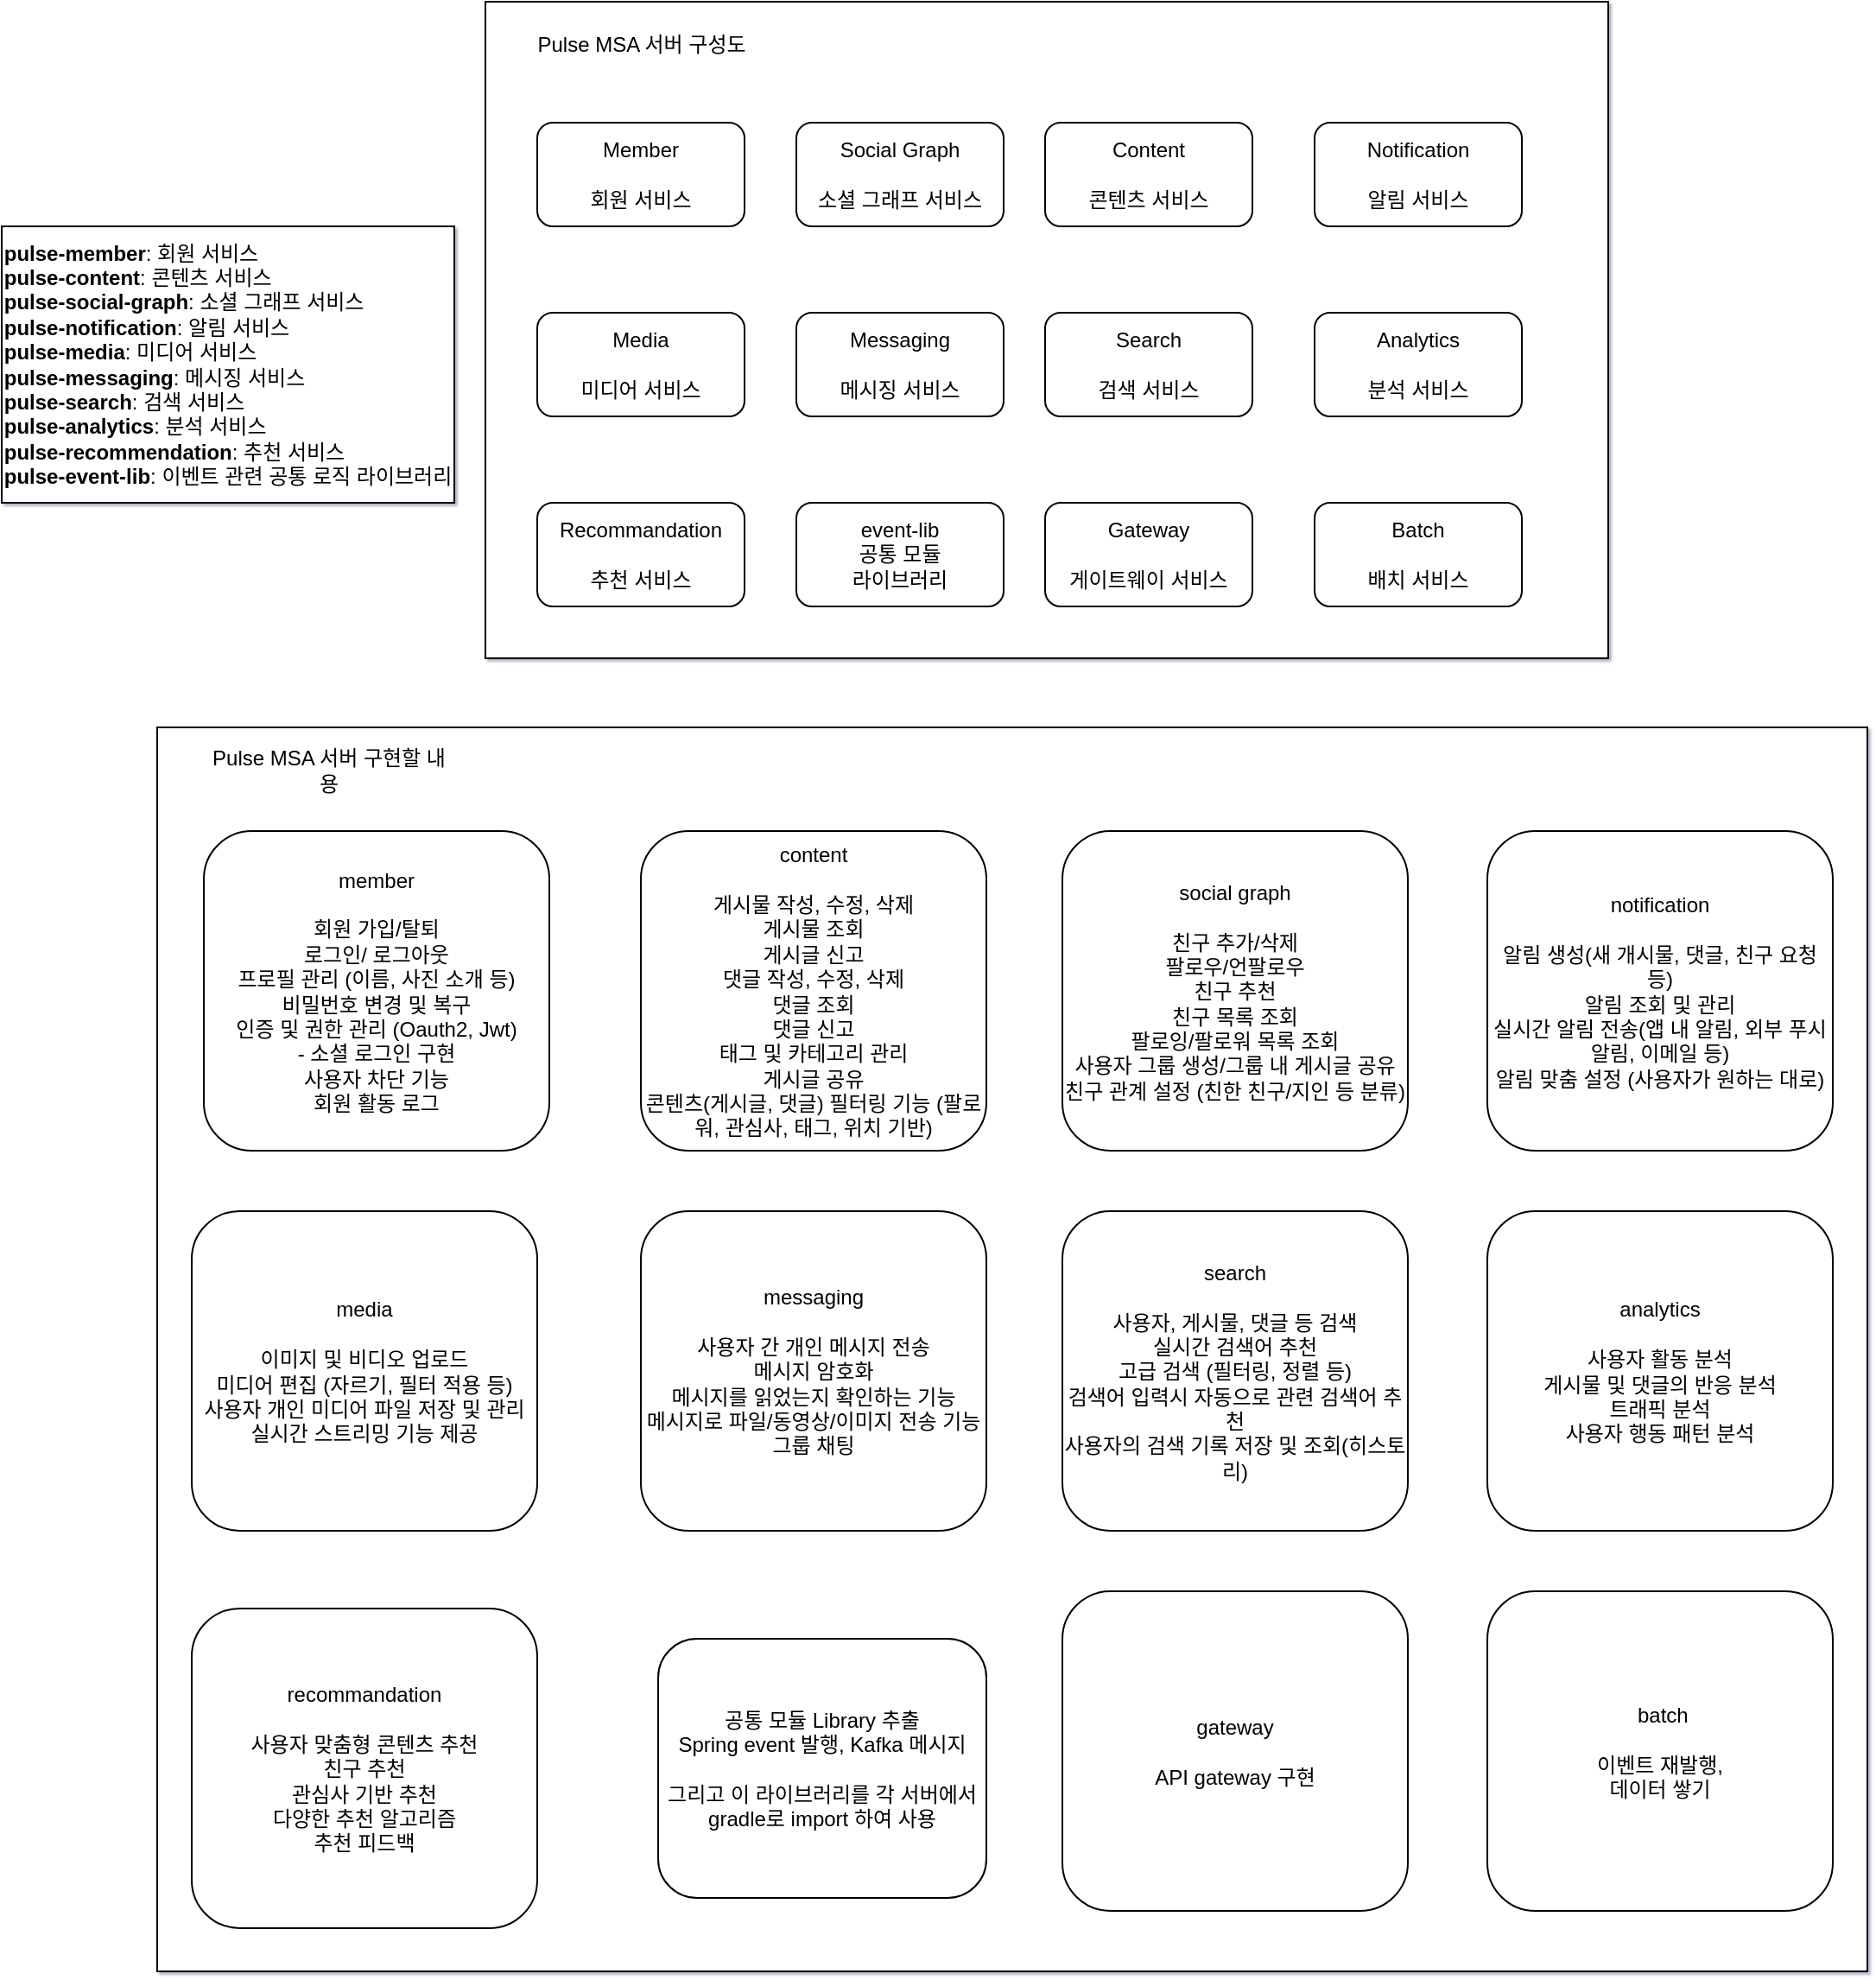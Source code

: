 <mxfile version="21.6.1" type="device">
  <diagram name="페이지-1" id="05k3A8qEgXLGpjVdd8z4">
    <mxGraphModel dx="2022" dy="712" grid="1" gridSize="10" guides="1" tooltips="1" connect="1" arrows="1" fold="1" page="1" pageScale="1" pageWidth="827" pageHeight="1169" math="0" shadow="1">
      <root>
        <mxCell id="0" />
        <mxCell id="1" parent="0" />
        <mxCell id="EDXE8RHx-zJdLqeyHTM2-24" value="" style="rounded=0;whiteSpace=wrap;html=1;" parent="1" vertex="1">
          <mxGeometry x="-540" y="510" width="990" height="720" as="geometry" />
        </mxCell>
        <mxCell id="EDXE8RHx-zJdLqeyHTM2-11" value="" style="rounded=0;whiteSpace=wrap;html=1;" parent="1" vertex="1">
          <mxGeometry x="-350" y="90" width="650" height="380" as="geometry" />
        </mxCell>
        <mxCell id="EDXE8RHx-zJdLqeyHTM2-1" value="Member&lt;br&gt;&lt;br&gt;회원 서비스" style="rounded=1;whiteSpace=wrap;html=1;" parent="1" vertex="1">
          <mxGeometry x="-320" y="160" width="120" height="60" as="geometry" />
        </mxCell>
        <mxCell id="EDXE8RHx-zJdLqeyHTM2-2" value="Social Graph&lt;br&gt;&lt;br&gt;소셜 그래프 서비스" style="rounded=1;whiteSpace=wrap;html=1;" parent="1" vertex="1">
          <mxGeometry x="-170" y="160" width="120" height="60" as="geometry" />
        </mxCell>
        <mxCell id="EDXE8RHx-zJdLqeyHTM2-3" value="Content&lt;br&gt;&lt;br&gt;콘텐츠 서비스" style="rounded=1;whiteSpace=wrap;html=1;" parent="1" vertex="1">
          <mxGeometry x="-26" y="160" width="120" height="60" as="geometry" />
        </mxCell>
        <mxCell id="EDXE8RHx-zJdLqeyHTM2-4" value="Notification&lt;br&gt;&lt;br&gt;알림 서비스" style="rounded=1;whiteSpace=wrap;html=1;" parent="1" vertex="1">
          <mxGeometry x="130" y="160" width="120" height="60" as="geometry" />
        </mxCell>
        <mxCell id="EDXE8RHx-zJdLqeyHTM2-5" value="Media&lt;br&gt;&lt;br&gt;미디어 서비스" style="rounded=1;whiteSpace=wrap;html=1;" parent="1" vertex="1">
          <mxGeometry x="-320" y="270" width="120" height="60" as="geometry" />
        </mxCell>
        <mxCell id="EDXE8RHx-zJdLqeyHTM2-6" value="Messaging&lt;br&gt;&lt;br&gt;메시징 서비스" style="rounded=1;whiteSpace=wrap;html=1;" parent="1" vertex="1">
          <mxGeometry x="-170" y="270" width="120" height="60" as="geometry" />
        </mxCell>
        <mxCell id="EDXE8RHx-zJdLqeyHTM2-7" value="Search&lt;br&gt;&lt;br&gt;검색 서비스" style="rounded=1;whiteSpace=wrap;html=1;" parent="1" vertex="1">
          <mxGeometry x="-26" y="270" width="120" height="60" as="geometry" />
        </mxCell>
        <mxCell id="EDXE8RHx-zJdLqeyHTM2-8" value="Analytics&lt;br&gt;&lt;br&gt;분석 서비스" style="rounded=1;whiteSpace=wrap;html=1;" parent="1" vertex="1">
          <mxGeometry x="130" y="270" width="120" height="60" as="geometry" />
        </mxCell>
        <mxCell id="EDXE8RHx-zJdLqeyHTM2-9" value="Recommandation&lt;br&gt;&lt;br&gt;추천 서비스" style="rounded=1;whiteSpace=wrap;html=1;" parent="1" vertex="1">
          <mxGeometry x="-320" y="380" width="120" height="60" as="geometry" />
        </mxCell>
        <mxCell id="EDXE8RHx-zJdLqeyHTM2-10" value="공통 모듈 Library 추출&lt;br&gt;Spring event 발행, Kafka 메시지&lt;br&gt;&lt;br&gt;그리고 이 라이브러리를 각 서버에서 gradle로 import 하여 사용" style="rounded=1;whiteSpace=wrap;html=1;" parent="1" vertex="1">
          <mxGeometry x="-250" y="1037.5" width="190" height="150" as="geometry" />
        </mxCell>
        <mxCell id="EDXE8RHx-zJdLqeyHTM2-12" value="member&lt;br&gt;&lt;br&gt;회원 가입/탈퇴&lt;br&gt;로그인/ 로그아웃&lt;br&gt;프로필 관리 (이름, 사진 소개 등)&lt;br&gt;비밀번호 변경 및 복구&lt;br&gt;인증 및 권한 관리 (Oauth2, Jwt)&lt;br&gt;- 소셜 로그인 구현&lt;br&gt;사용자 차단 기능&lt;br&gt;회원 활동 로그" style="rounded=1;whiteSpace=wrap;html=1;" parent="1" vertex="1">
          <mxGeometry x="-513" y="570" width="200" height="185" as="geometry" />
        </mxCell>
        <mxCell id="EDXE8RHx-zJdLqeyHTM2-13" value="content&lt;br&gt;&lt;br&gt;게시물 작성, 수정, 삭제&lt;br&gt;게시물 조회&lt;br&gt;게시글 신고&lt;br&gt;댓글 작성, 수정, 삭제&lt;br&gt;댓글 조회&lt;br&gt;댓글 신고&lt;br&gt;태그 및 카테고리 관리&lt;br&gt;게시글 공유&lt;br&gt;콘텐츠(게시글, 댓글) 필터링 기능 (팔로워, 관심사, 태그, 위치 기반)" style="rounded=1;whiteSpace=wrap;html=1;" parent="1" vertex="1">
          <mxGeometry x="-260" y="570" width="200" height="185" as="geometry" />
        </mxCell>
        <mxCell id="EDXE8RHx-zJdLqeyHTM2-14" value="social graph&lt;br&gt;&lt;br&gt;친구 추가/삭제&lt;br&gt;팔로우/언팔로우&lt;br&gt;친구 추천&lt;br&gt;친구 목록 조회&lt;br&gt;팔로잉/팔로워 목록 조회&lt;br&gt;사용자 그룹 생성/그룹 내 게시글 공유&lt;br&gt;친구 관계 설정 (친한 친구/지인 등 분류)" style="rounded=1;whiteSpace=wrap;html=1;" parent="1" vertex="1">
          <mxGeometry x="-16" y="570" width="200" height="185" as="geometry" />
        </mxCell>
        <mxCell id="EDXE8RHx-zJdLqeyHTM2-15" value="notification&lt;br&gt;&lt;br&gt;알림 생성(새 개시물, 댓글, 친구 요청 등)&lt;br&gt;알림 조회 및 관리&lt;br&gt;실시간 알림 전송(앱 내 알림, 외부 푸시 알림, 이메일 등)&lt;br&gt;알림 맞춤 설정 (사용자가 원하는 대로)" style="rounded=1;whiteSpace=wrap;html=1;" parent="1" vertex="1">
          <mxGeometry x="230" y="570" width="200" height="185" as="geometry" />
        </mxCell>
        <mxCell id="EDXE8RHx-zJdLqeyHTM2-16" value="media&lt;br&gt;&lt;br&gt;이미지 및 비디오 업로드&lt;br&gt;미디어 편집 (자르기, 필터 적용 등)&lt;br&gt;사용자 개인 미디어 파일 저장 및 관리&lt;br&gt;실시간 스트리밍 기능 제공" style="rounded=1;whiteSpace=wrap;html=1;" parent="1" vertex="1">
          <mxGeometry x="-520" y="790" width="200" height="185" as="geometry" />
        </mxCell>
        <mxCell id="EDXE8RHx-zJdLqeyHTM2-17" value="messaging&lt;br&gt;&lt;br&gt;사용자 간 개인 메시지 전송&lt;br&gt;메시지 암호화&lt;br&gt;메시지를 읽었는지 확인하는 기능&lt;br&gt;메시지로 파일/동영상/이미지 전송 기능&lt;br&gt;그룹 채팅" style="rounded=1;whiteSpace=wrap;html=1;" parent="1" vertex="1">
          <mxGeometry x="-260" y="790" width="200" height="185" as="geometry" />
        </mxCell>
        <mxCell id="EDXE8RHx-zJdLqeyHTM2-18" value="search&lt;br&gt;&lt;br&gt;사용자, 게시물, 댓글 등 검색&lt;br&gt;실시간 검색어 추천&lt;br&gt;고급 검색 (필터링, 정렬 등)&lt;br&gt;검색어 입력시 자동으로 관련 검색어 추천&lt;br&gt;사용자의 검색 기록 저장 및 조회(히스토리)" style="rounded=1;whiteSpace=wrap;html=1;" parent="1" vertex="1">
          <mxGeometry x="-16" y="790" width="200" height="185" as="geometry" />
        </mxCell>
        <mxCell id="EDXE8RHx-zJdLqeyHTM2-19" value="analytics&lt;br&gt;&lt;br&gt;사용자 활동 분석&lt;br&gt;게시물 및 댓글의 반응 분석&lt;br&gt;트래픽 분석&lt;br&gt;사용자 행동 패턴 분석&lt;br&gt;" style="rounded=1;whiteSpace=wrap;html=1;" parent="1" vertex="1">
          <mxGeometry x="230" y="790" width="200" height="185" as="geometry" />
        </mxCell>
        <mxCell id="EDXE8RHx-zJdLqeyHTM2-20" value="recommandation&lt;br&gt;&lt;br&gt;사용자 맞춤형 콘텐츠 추천&lt;br&gt;친구 추천&lt;br&gt;관심사 기반 추천&lt;br&gt;다양한 추천 알고리즘&lt;br style=&quot;border-color: var(--border-color);&quot;&gt;추천 피드백" style="rounded=1;whiteSpace=wrap;html=1;" parent="1" vertex="1">
          <mxGeometry x="-520" y="1020" width="200" height="185" as="geometry" />
        </mxCell>
        <mxCell id="EDXE8RHx-zJdLqeyHTM2-22" value="event-lib&lt;br&gt;공통 모듈&lt;br&gt;라이브러리" style="rounded=1;whiteSpace=wrap;html=1;" parent="1" vertex="1">
          <mxGeometry x="-170" y="380" width="120" height="60" as="geometry" />
        </mxCell>
        <mxCell id="EDXE8RHx-zJdLqeyHTM2-23" value="Pulse MSA 서버 구성도" style="text;html=1;strokeColor=none;fillColor=none;align=center;verticalAlign=middle;whiteSpace=wrap;rounded=0;" parent="1" vertex="1">
          <mxGeometry x="-332.5" y="100" width="145" height="30" as="geometry" />
        </mxCell>
        <mxCell id="EDXE8RHx-zJdLqeyHTM2-25" value="Pulse MSA 서버 구현할 내용" style="text;html=1;strokeColor=none;fillColor=none;align=center;verticalAlign=middle;whiteSpace=wrap;rounded=0;" parent="1" vertex="1">
          <mxGeometry x="-513" y="520" width="145" height="30" as="geometry" />
        </mxCell>
        <mxCell id="EDXE8RHx-zJdLqeyHTM2-26" value="&lt;div style=&quot;text-align: left;&quot;&gt;&lt;strong style=&quot;background-color: initial;&quot;&gt;pulse-member&lt;/strong&gt;&lt;span style=&quot;background-color: initial;&quot;&gt;: 회원 서비스&lt;/span&gt;&lt;/div&gt;&lt;strong style=&quot;background-color: initial;&quot;&gt;&lt;div style=&quot;text-align: left;&quot;&gt;&lt;strong style=&quot;background-color: initial;&quot;&gt;pulse-content&lt;/strong&gt;&lt;span style=&quot;background-color: initial; font-weight: normal;&quot;&gt;: 콘텐츠 서비스&lt;/span&gt;&lt;/div&gt;&lt;/strong&gt;&lt;strong style=&quot;background-color: initial;&quot;&gt;&lt;div style=&quot;text-align: left;&quot;&gt;&lt;strong style=&quot;background-color: initial;&quot;&gt;pulse-social-graph&lt;/strong&gt;&lt;span style=&quot;background-color: initial; font-weight: normal;&quot;&gt;: 소셜 그래프 서비스&lt;/span&gt;&lt;/div&gt;&lt;/strong&gt;&lt;strong style=&quot;background-color: initial;&quot;&gt;&lt;div style=&quot;text-align: left;&quot;&gt;&lt;strong style=&quot;background-color: initial;&quot;&gt;pulse-notification&lt;/strong&gt;&lt;span style=&quot;background-color: initial; font-weight: normal;&quot;&gt;: 알림 서비스&lt;/span&gt;&lt;/div&gt;&lt;/strong&gt;&lt;strong style=&quot;background-color: initial;&quot;&gt;&lt;div style=&quot;text-align: left;&quot;&gt;&lt;strong style=&quot;background-color: initial;&quot;&gt;pulse-media&lt;/strong&gt;&lt;span style=&quot;background-color: initial; font-weight: normal;&quot;&gt;: 미디어 서비스&lt;/span&gt;&lt;/div&gt;&lt;/strong&gt;&lt;strong style=&quot;background-color: initial;&quot;&gt;&lt;div style=&quot;text-align: left;&quot;&gt;&lt;strong style=&quot;background-color: initial;&quot;&gt;pulse-messaging&lt;/strong&gt;&lt;span style=&quot;background-color: initial; font-weight: normal;&quot;&gt;: 메시징 서비스&lt;/span&gt;&lt;/div&gt;&lt;/strong&gt;&lt;strong style=&quot;background-color: initial;&quot;&gt;&lt;div style=&quot;text-align: left;&quot;&gt;&lt;strong style=&quot;background-color: initial;&quot;&gt;pulse-search&lt;/strong&gt;&lt;span style=&quot;background-color: initial; font-weight: normal;&quot;&gt;: 검색 서비스&lt;/span&gt;&lt;/div&gt;&lt;/strong&gt;&lt;strong style=&quot;background-color: initial;&quot;&gt;&lt;div style=&quot;text-align: left;&quot;&gt;&lt;strong style=&quot;background-color: initial;&quot;&gt;pulse-analytics&lt;/strong&gt;&lt;span style=&quot;background-color: initial; font-weight: normal;&quot;&gt;: 분석 서비스&lt;/span&gt;&lt;/div&gt;&lt;/strong&gt;&lt;span style=&quot;background-color: initial;&quot;&gt;&lt;div style=&quot;font-weight: bold; text-align: left;&quot;&gt;&lt;strong style=&quot;background-color: initial;&quot;&gt;pulse-recommendation&lt;/strong&gt;&lt;span style=&quot;background-color: initial; font-weight: normal;&quot;&gt;: 추천 서비스&lt;/span&gt;&lt;/div&gt;&lt;div style=&quot;text-align: left;&quot;&gt;&lt;b&gt;pulse-event-lib&lt;/b&gt;: 이벤트 관련 공통 로직 라이브러리&lt;/div&gt;&lt;/span&gt;" style="text;html=1;align=center;verticalAlign=middle;whiteSpace=wrap;rounded=0;shadow=0;fillColor=default;strokeColor=default;" parent="1" vertex="1">
          <mxGeometry x="-630" y="220" width="262" height="160" as="geometry" />
        </mxCell>
        <mxCell id="x6-yN1iA4uWycwHVmHdx-1" value="Gateway&lt;br&gt;&lt;br&gt;게이트웨이 서비스" style="rounded=1;whiteSpace=wrap;html=1;" vertex="1" parent="1">
          <mxGeometry x="-26" y="380" width="120" height="60" as="geometry" />
        </mxCell>
        <mxCell id="x6-yN1iA4uWycwHVmHdx-2" value="Batch&lt;br&gt;&lt;br&gt;배치 서비스" style="rounded=1;whiteSpace=wrap;html=1;" vertex="1" parent="1">
          <mxGeometry x="130" y="380" width="120" height="60" as="geometry" />
        </mxCell>
        <mxCell id="x6-yN1iA4uWycwHVmHdx-3" value="gateway&lt;br&gt;&lt;br&gt;API gateway 구현" style="rounded=1;whiteSpace=wrap;html=1;" vertex="1" parent="1">
          <mxGeometry x="-16" y="1010" width="200" height="185" as="geometry" />
        </mxCell>
        <mxCell id="x6-yN1iA4uWycwHVmHdx-4" value="&amp;nbsp;batch&lt;br&gt;&lt;br&gt;이벤트 재발행,&lt;br&gt;데이터 쌓기" style="rounded=1;whiteSpace=wrap;html=1;" vertex="1" parent="1">
          <mxGeometry x="230" y="1010" width="200" height="185" as="geometry" />
        </mxCell>
      </root>
    </mxGraphModel>
  </diagram>
</mxfile>
